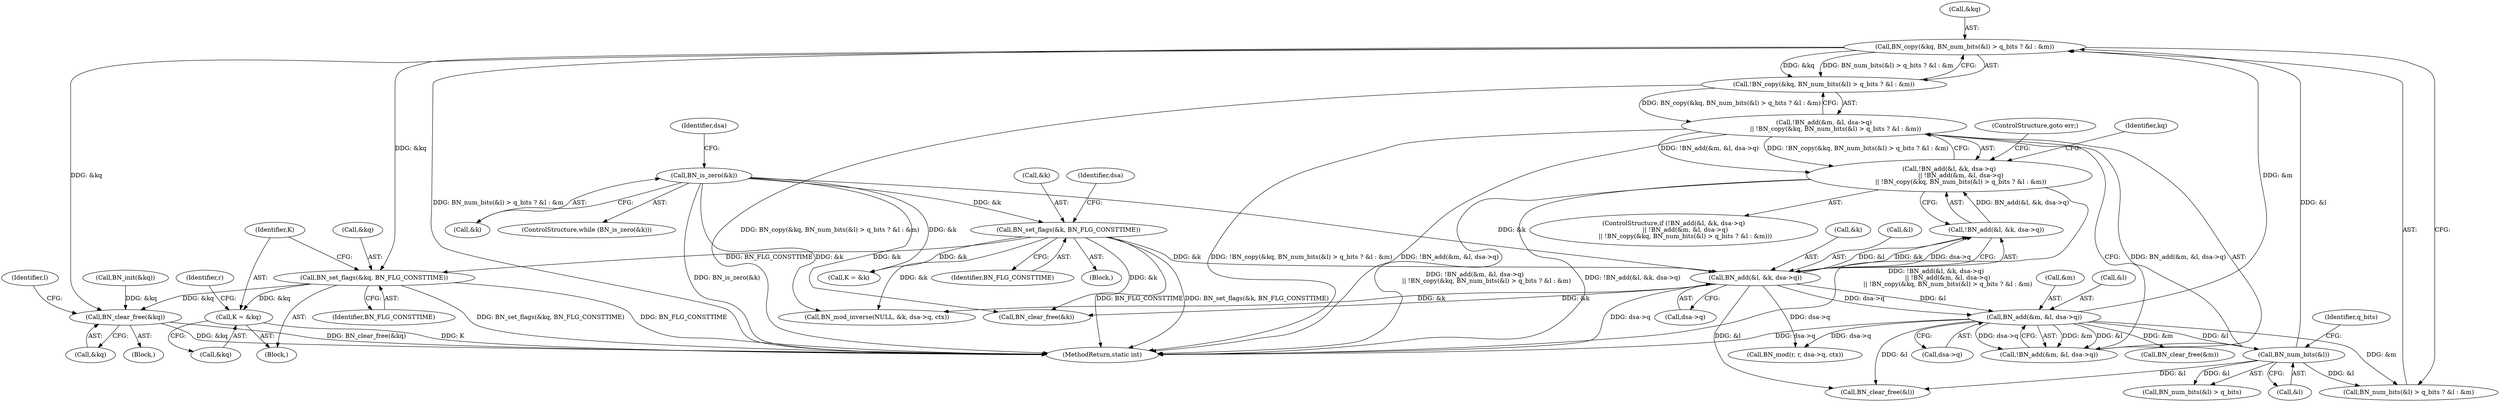 digraph "0_openssl_43e6a58d4991a451daf4891ff05a48735df871ac@API" {
"1000289" [label="(Call,BN_copy(&kq, BN_num_bits(&l) > q_bits ? &l : &m))"];
"1000294" [label="(Call,BN_num_bits(&l))"];
"1000280" [label="(Call,BN_add(&m, &l, dsa->q))"];
"1000270" [label="(Call,BN_add(&l, &k, dsa->q))"];
"1000222" [label="(Call,BN_is_zero(&k))"];
"1000234" [label="(Call,BN_set_flags(&k, BN_FLG_CONSTTIME))"];
"1000288" [label="(Call,!BN_copy(&kq, BN_num_bits(&l) > q_bits ? &l : &m))"];
"1000278" [label="(Call,!BN_add(&m, &l, dsa->q)\n            || !BN_copy(&kq, BN_num_bits(&l) > q_bits ? &l : &m))"];
"1000268" [label="(Call,!BN_add(&l, &k, dsa->q)\n            || !BN_add(&m, &l, dsa->q)\n            || !BN_copy(&kq, BN_num_bits(&l) > q_bits ? &l : &m))"];
"1000303" [label="(Call,BN_set_flags(&kq, BN_FLG_CONSTTIME))"];
"1000307" [label="(Call,K = &kq)"];
"1000394" [label="(Call,BN_clear_free(&kq))"];
"1000285" [label="(Call,dsa->q)"];
"1000331" [label="(Call,BN_mod_inverse(NULL, &k, dsa->q, ctx))"];
"1000273" [label="(Call,&k)"];
"1000279" [label="(Call,!BN_add(&m, &l, dsa->q))"];
"1000391" [label="(Call,BN_clear_free(&k))"];
"1000237" [label="(Identifier,BN_FLG_CONSTTIME)"];
"1000290" [label="(Call,&kq)"];
"1000320" [label="(Identifier,r)"];
"1000281" [label="(Call,&m)"];
"1000222" [label="(Call,BN_is_zero(&k))"];
"1000223" [label="(Call,&k)"];
"1000267" [label="(ControlStructure,if (!BN_add(&l, &k, dsa->q)\n            || !BN_add(&m, &l, dsa->q)\n            || !BN_copy(&kq, BN_num_bits(&l) > q_bits ? &l : &m)))"];
"1000233" [label="(Block,)"];
"1000297" [label="(Identifier,q_bits)"];
"1000394" [label="(Call,BN_clear_free(&kq))"];
"1000288" [label="(Call,!BN_copy(&kq, BN_num_bits(&l) > q_bits ? &l : &m))"];
"1000303" [label="(Call,BN_set_flags(&kq, BN_FLG_CONSTTIME))"];
"1000110" [label="(Block,)"];
"1000283" [label="(Call,&l)"];
"1000319" [label="(Call,BN_mod(r, r, dsa->q, ctx))"];
"1000308" [label="(Identifier,K)"];
"1000295" [label="(Call,&l)"];
"1000271" [label="(Call,&l)"];
"1000280" [label="(Call,BN_add(&m, &l, dsa->q))"];
"1000275" [label="(Call,dsa->q)"];
"1000235" [label="(Call,&k)"];
"1000309" [label="(Call,&kq)"];
"1000405" [label="(MethodReturn,static int)"];
"1000397" [label="(Call,BN_clear_free(&l))"];
"1000221" [label="(ControlStructure,while (BN_is_zero(&k)))"];
"1000229" [label="(Identifier,dsa)"];
"1000154" [label="(Call,BN_init(&kq))"];
"1000293" [label="(Call,BN_num_bits(&l) > q_bits)"];
"1000307" [label="(Call,K = &kq)"];
"1000400" [label="(Call,BN_clear_free(&m))"];
"1000306" [label="(Identifier,BN_FLG_CONSTTIME)"];
"1000292" [label="(Call,BN_num_bits(&l) > q_bits ? &l : &m)"];
"1000266" [label="(Block,)"];
"1000241" [label="(Identifier,dsa)"];
"1000269" [label="(Call,!BN_add(&l, &k, dsa->q))"];
"1000278" [label="(Call,!BN_add(&m, &l, dsa->q)\n            || !BN_copy(&kq, BN_num_bits(&l) > q_bits ? &l : &m))"];
"1000268" [label="(Call,!BN_add(&l, &k, dsa->q)\n            || !BN_add(&m, &l, dsa->q)\n            || !BN_copy(&kq, BN_num_bits(&l) > q_bits ? &l : &m))"];
"1000395" [label="(Call,&kq)"];
"1000399" [label="(Identifier,l)"];
"1000304" [label="(Call,&kq)"];
"1000234" [label="(Call,BN_set_flags(&k, BN_FLG_CONSTTIME))"];
"1000313" [label="(Call,K = &k)"];
"1000302" [label="(ControlStructure,goto err;)"];
"1000305" [label="(Identifier,kq)"];
"1000294" [label="(Call,BN_num_bits(&l))"];
"1000289" [label="(Call,BN_copy(&kq, BN_num_bits(&l) > q_bits ? &l : &m))"];
"1000270" [label="(Call,BN_add(&l, &k, dsa->q))"];
"1000289" -> "1000288"  [label="AST: "];
"1000289" -> "1000292"  [label="CFG: "];
"1000290" -> "1000289"  [label="AST: "];
"1000292" -> "1000289"  [label="AST: "];
"1000288" -> "1000289"  [label="CFG: "];
"1000289" -> "1000405"  [label="DDG: BN_num_bits(&l) > q_bits ? &l : &m"];
"1000289" -> "1000288"  [label="DDG: &kq"];
"1000289" -> "1000288"  [label="DDG: BN_num_bits(&l) > q_bits ? &l : &m"];
"1000294" -> "1000289"  [label="DDG: &l"];
"1000280" -> "1000289"  [label="DDG: &m"];
"1000289" -> "1000303"  [label="DDG: &kq"];
"1000289" -> "1000394"  [label="DDG: &kq"];
"1000294" -> "1000293"  [label="AST: "];
"1000294" -> "1000295"  [label="CFG: "];
"1000295" -> "1000294"  [label="AST: "];
"1000297" -> "1000294"  [label="CFG: "];
"1000294" -> "1000293"  [label="DDG: &l"];
"1000280" -> "1000294"  [label="DDG: &l"];
"1000294" -> "1000292"  [label="DDG: &l"];
"1000294" -> "1000397"  [label="DDG: &l"];
"1000280" -> "1000279"  [label="AST: "];
"1000280" -> "1000285"  [label="CFG: "];
"1000281" -> "1000280"  [label="AST: "];
"1000283" -> "1000280"  [label="AST: "];
"1000285" -> "1000280"  [label="AST: "];
"1000279" -> "1000280"  [label="CFG: "];
"1000280" -> "1000405"  [label="DDG: dsa->q"];
"1000280" -> "1000279"  [label="DDG: &m"];
"1000280" -> "1000279"  [label="DDG: &l"];
"1000280" -> "1000279"  [label="DDG: dsa->q"];
"1000270" -> "1000280"  [label="DDG: &l"];
"1000270" -> "1000280"  [label="DDG: dsa->q"];
"1000280" -> "1000292"  [label="DDG: &m"];
"1000280" -> "1000319"  [label="DDG: dsa->q"];
"1000280" -> "1000397"  [label="DDG: &l"];
"1000280" -> "1000400"  [label="DDG: &m"];
"1000270" -> "1000269"  [label="AST: "];
"1000270" -> "1000275"  [label="CFG: "];
"1000271" -> "1000270"  [label="AST: "];
"1000273" -> "1000270"  [label="AST: "];
"1000275" -> "1000270"  [label="AST: "];
"1000269" -> "1000270"  [label="CFG: "];
"1000270" -> "1000405"  [label="DDG: dsa->q"];
"1000270" -> "1000269"  [label="DDG: &l"];
"1000270" -> "1000269"  [label="DDG: &k"];
"1000270" -> "1000269"  [label="DDG: dsa->q"];
"1000222" -> "1000270"  [label="DDG: &k"];
"1000234" -> "1000270"  [label="DDG: &k"];
"1000270" -> "1000319"  [label="DDG: dsa->q"];
"1000270" -> "1000331"  [label="DDG: &k"];
"1000270" -> "1000391"  [label="DDG: &k"];
"1000270" -> "1000397"  [label="DDG: &l"];
"1000222" -> "1000221"  [label="AST: "];
"1000222" -> "1000223"  [label="CFG: "];
"1000223" -> "1000222"  [label="AST: "];
"1000229" -> "1000222"  [label="CFG: "];
"1000222" -> "1000405"  [label="DDG: BN_is_zero(&k)"];
"1000222" -> "1000234"  [label="DDG: &k"];
"1000222" -> "1000313"  [label="DDG: &k"];
"1000222" -> "1000331"  [label="DDG: &k"];
"1000222" -> "1000391"  [label="DDG: &k"];
"1000234" -> "1000233"  [label="AST: "];
"1000234" -> "1000237"  [label="CFG: "];
"1000235" -> "1000234"  [label="AST: "];
"1000237" -> "1000234"  [label="AST: "];
"1000241" -> "1000234"  [label="CFG: "];
"1000234" -> "1000405"  [label="DDG: BN_FLG_CONSTTIME"];
"1000234" -> "1000405"  [label="DDG: BN_set_flags(&k, BN_FLG_CONSTTIME)"];
"1000234" -> "1000303"  [label="DDG: BN_FLG_CONSTTIME"];
"1000234" -> "1000313"  [label="DDG: &k"];
"1000234" -> "1000331"  [label="DDG: &k"];
"1000234" -> "1000391"  [label="DDG: &k"];
"1000288" -> "1000278"  [label="AST: "];
"1000278" -> "1000288"  [label="CFG: "];
"1000288" -> "1000405"  [label="DDG: BN_copy(&kq, BN_num_bits(&l) > q_bits ? &l : &m)"];
"1000288" -> "1000278"  [label="DDG: BN_copy(&kq, BN_num_bits(&l) > q_bits ? &l : &m)"];
"1000278" -> "1000268"  [label="AST: "];
"1000278" -> "1000279"  [label="CFG: "];
"1000279" -> "1000278"  [label="AST: "];
"1000268" -> "1000278"  [label="CFG: "];
"1000278" -> "1000405"  [label="DDG: !BN_copy(&kq, BN_num_bits(&l) > q_bits ? &l : &m)"];
"1000278" -> "1000405"  [label="DDG: !BN_add(&m, &l, dsa->q)"];
"1000278" -> "1000268"  [label="DDG: !BN_add(&m, &l, dsa->q)"];
"1000278" -> "1000268"  [label="DDG: !BN_copy(&kq, BN_num_bits(&l) > q_bits ? &l : &m)"];
"1000279" -> "1000278"  [label="DDG: BN_add(&m, &l, dsa->q)"];
"1000268" -> "1000267"  [label="AST: "];
"1000268" -> "1000269"  [label="CFG: "];
"1000269" -> "1000268"  [label="AST: "];
"1000302" -> "1000268"  [label="CFG: "];
"1000305" -> "1000268"  [label="CFG: "];
"1000268" -> "1000405"  [label="DDG: !BN_add(&l, &k, dsa->q)"];
"1000268" -> "1000405"  [label="DDG: !BN_add(&l, &k, dsa->q)\n            || !BN_add(&m, &l, dsa->q)\n            || !BN_copy(&kq, BN_num_bits(&l) > q_bits ? &l : &m)"];
"1000268" -> "1000405"  [label="DDG: !BN_add(&m, &l, dsa->q)\n            || !BN_copy(&kq, BN_num_bits(&l) > q_bits ? &l : &m)"];
"1000269" -> "1000268"  [label="DDG: BN_add(&l, &k, dsa->q)"];
"1000303" -> "1000266"  [label="AST: "];
"1000303" -> "1000306"  [label="CFG: "];
"1000304" -> "1000303"  [label="AST: "];
"1000306" -> "1000303"  [label="AST: "];
"1000308" -> "1000303"  [label="CFG: "];
"1000303" -> "1000405"  [label="DDG: BN_set_flags(&kq, BN_FLG_CONSTTIME)"];
"1000303" -> "1000405"  [label="DDG: BN_FLG_CONSTTIME"];
"1000303" -> "1000307"  [label="DDG: &kq"];
"1000303" -> "1000394"  [label="DDG: &kq"];
"1000307" -> "1000266"  [label="AST: "];
"1000307" -> "1000309"  [label="CFG: "];
"1000308" -> "1000307"  [label="AST: "];
"1000309" -> "1000307"  [label="AST: "];
"1000320" -> "1000307"  [label="CFG: "];
"1000307" -> "1000405"  [label="DDG: K"];
"1000394" -> "1000110"  [label="AST: "];
"1000394" -> "1000395"  [label="CFG: "];
"1000395" -> "1000394"  [label="AST: "];
"1000399" -> "1000394"  [label="CFG: "];
"1000394" -> "1000405"  [label="DDG: BN_clear_free(&kq)"];
"1000394" -> "1000405"  [label="DDG: &kq"];
"1000154" -> "1000394"  [label="DDG: &kq"];
}
